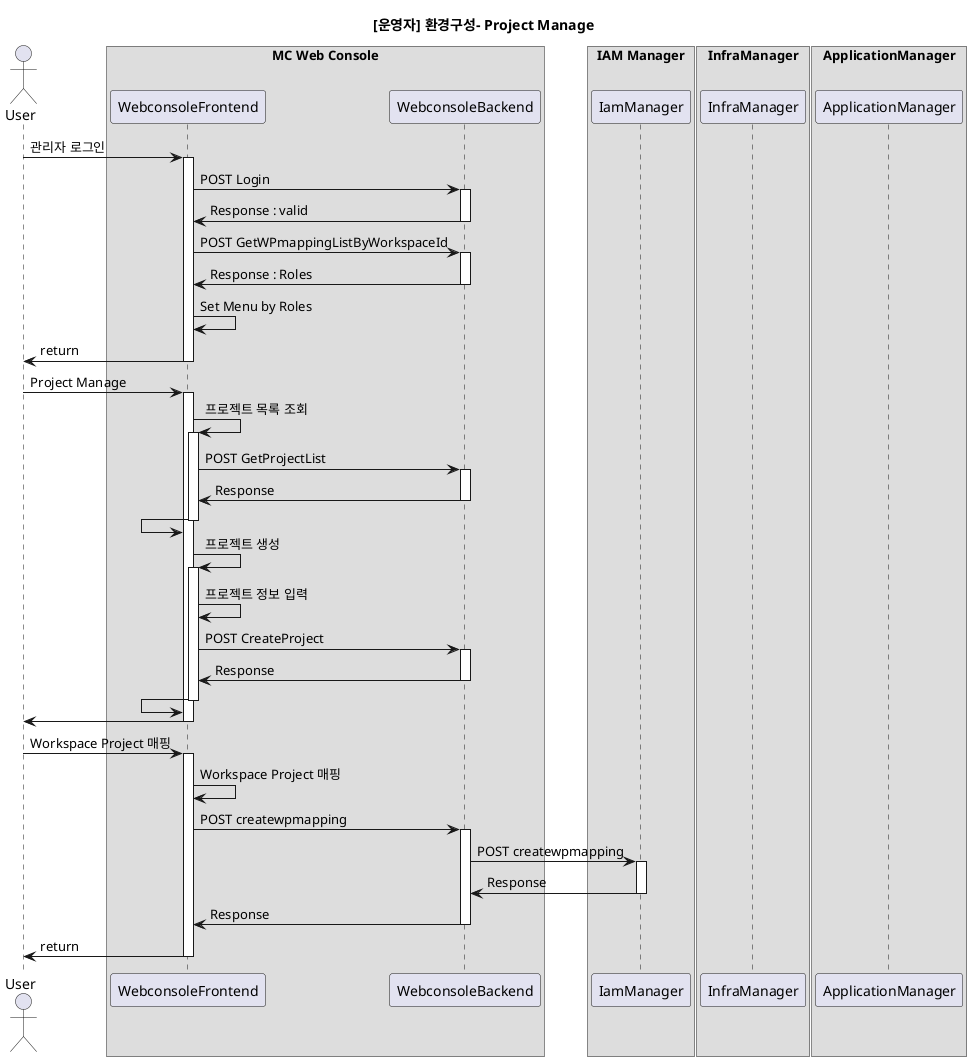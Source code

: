 @startuml

title "[운영자] 환경구성- Project Manage"

actor User as EndUser

box "MC Web Console"
participant WebconsoleFrontend
participant WebconsoleBackend
end box

box "IAM Manager"
participant IamManager
end box

box "InfraManager"
participant InfraManager
end box

box "ApplicationManager"
participant ApplicationManager
end box

EndUser     -> WebconsoleFrontend ++: 관리자 로그인
    WebconsoleFrontend -> WebconsoleBackend ++: POST Login
    WebconsoleFrontend  <- WebconsoleBackend --: Response : valid
    WebconsoleFrontend -> WebconsoleBackend ++: POST GetWPmappingListByWorkspaceId
    WebconsoleFrontend  <- WebconsoleBackend --: Response : Roles

    WebconsoleFrontend -> WebconsoleFrontend : Set Menu by Roles
EndUser     <- WebconsoleFrontend --: return 

EndUser     -> WebconsoleFrontend ++: Project Manage
    WebconsoleFrontend  -> WebconsoleFrontend ++: 프로젝트 목록 조회
        WebconsoleFrontend  -> WebconsoleBackend ++: POST GetProjectList
        WebconsoleFrontend  <- WebconsoleBackend --: Response
    WebconsoleFrontend  <- WebconsoleFrontend --:

    WebconsoleFrontend  -> WebconsoleFrontend ++: 프로젝트 생성
        WebconsoleFrontend  -> WebconsoleFrontend : 프로젝트 정보 입력
        WebconsoleFrontend  -> WebconsoleBackend ++: POST CreateProject
        WebconsoleFrontend  <- WebconsoleBackend --: Response
    WebconsoleFrontend  <- WebconsoleFrontend --:
EndUser     <- WebconsoleFrontend --: 

EndUser     -> WebconsoleFrontend ++: Workspace Project 매핑
    WebconsoleFrontend  -> WebconsoleFrontend : Workspace Project 매핑
    WebconsoleFrontend  -> WebconsoleBackend ++: POST createwpmapping
        WebconsoleBackend  -> IamManager ++: POST createwpmapping
        WebconsoleBackend  <- IamManager --: Response
    WebconsoleFrontend  <- WebconsoleBackend --: Response
EndUser     <- WebconsoleFrontend --: return 
@enduml
